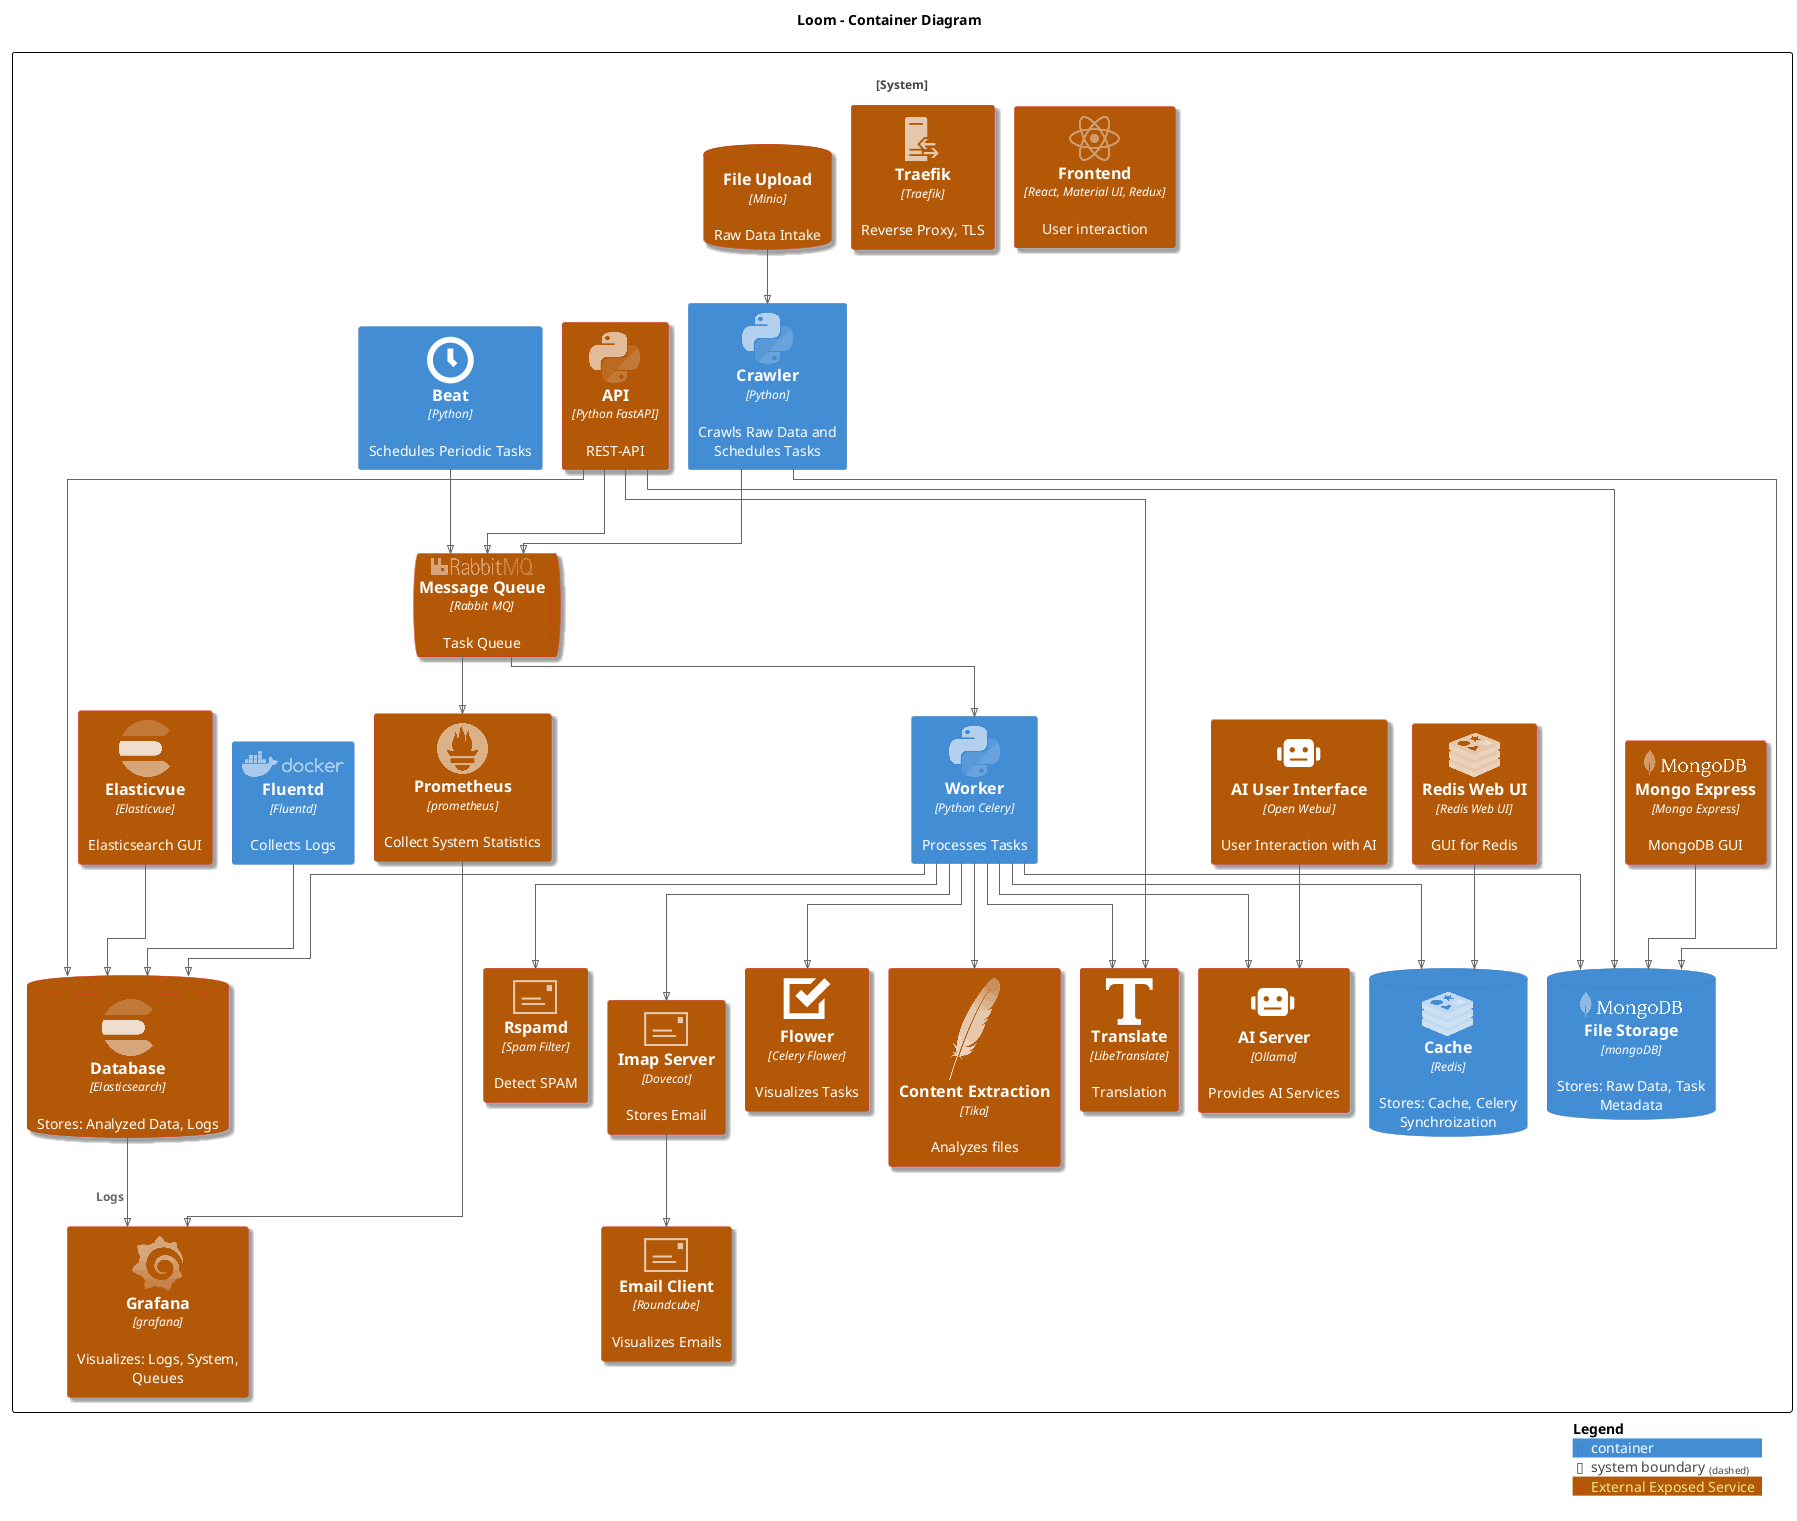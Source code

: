 @startuml ContainerDiagram
!include <C4/C4_Container>


!include <logos/docker>
!include <logos/react>
!include <logos/nodejs>
!include <logos/python>
!include <logos/mongodb>
!include <logos/rabbitmq>
!include <logos/elasticsearch>
!include <logos/redis>
!include <logos/apache>
!include <logos/prometheus>
!include <logos/grafana>

!include <office/Concepts/email>
!include <office/Servers/reverse_proxy>

title Loom - Container Diagram

!pragma layout elk
skinparam ranksep 50
skinparam nodesep 50

AddElementTag("exposed", $legendText="External Exposed Service", $shadowing="true", $bgColor="#b35806", $borderColor="#d73027")

System_Boundary(loom, "") {

    'System_Boundary(frontend_services, "Frontend Services"){
        Container(frontend, "Frontend", "React, Material UI, Redux", "User interaction", $sprite="react", $tags="exposed")
        Container(translate, "Translate", "LibeTranslate", "Translation", $sprite="&text,scale=5", $tags="exposed")
        Container(ai_ui, "AI User Interface", "Open Webui", "User Interaction with AI", $sprite="robot", $tags="exposed")
        Container(email_client, "Email Client", "Roundcube", "Visualizes Emails", $sprite="email", $tags="exposed")

        ContainerDb(minio, "File Upload", "Minio", "Raw Data Intake", $tags="exposed")

        Container(api, "API", "Python FastAPI", "REST-API", $sprite="python", $tags="exposed")
    '}

    'System_Boundary(backend_services, "Backend Services"){
        Container(crawler, "Crawler", "Python", "Crawls Raw Data and Schedules Tasks", $sprite="python")
        Container(beat, "Beat", "Python", "Schedules Periodic Tasks", $sprite="&clock,scale=5")

        Container(worker, "Worker", "Python Celery", "Processes Tasks", $sprite="python")

        Container(imap, "Imap Server", "Dovecot", "Stores Email", $sprite="email", $tags="exposed")

        Container(rspamd, "Rspamd", "Spam Filter", "Detect SPAM", $sprite="email", $tags="exposed")

        ContainerQueue(rabbit, "Message Queue", "Rabbit MQ", "Task Queue", $sprite="rabbitmq", $tags="exposed")
        ContainerDb(redis, "Cache", "Redis", "Stores: Cache, Celery Synchroization", $sprite="redis")
        ContainerDb(mongo, "File Storage", "mongoDB", "Stores: Raw Data, Task Metadata", $sprite="mongodb")
        ContainerDb(es, "Database", "Elasticsearch", "Stores: Analyzed Data, Logs", $sprite="elasticsearch", $tags="exposed")
        Container(tika, "Content Extraction", "Tika", "Analyzes files", $sprite="apache", $tags="exposed")
        Container(ai, "AI Server", "Ollama", "Provides AI Services", $sprite="robot", $tags="exposed")

        Container(fluentd, "Fluentd", "Fluentd", "Collects Logs", $sprite="docker")
        Container(prometheus, "Prometheus", "prometheus", "Collect System Statistics", $sprite="prometheus", $tags="exposed")

        Container(flower, "Flower", "Celery Flower", "Visualizes Tasks", $sprite="&task,scale=5", $tags="exposed")

        Container(elasticvue, "Elasticvue", "Elasticvue", "Elasticsearch GUI", $sprite="elasticsearch", $tags="exposed")
        Container(mongoexpress, "Mongo Express", "Mongo Express", "MongoDB GUI", $sprite="mongodb", $tags="exposed")
        Container(rediswebui, "Redis Web UI", "Redis Web UI", "GUI for Redis", $sprite="redis", $tags="exposed")

        Container(grafana, "Grafana", "grafana", "Visualizes: Logs, System, Queues", $sprite="grafana", $tags="exposed")

        Container(traefik, "Traefik", "Traefik", "Reverse Proxy, TLS", $sprite="reverse_proxy", $tags="exposed")
    '}
}

Rel(minio, crawler, "")

Rel(api, mongo, "")
Rel(api, rabbit, "")
Rel(api, es, "")
Rel(api, translate, "")

Rel(crawler, mongo, "")
Rel(crawler, rabbit, "")

Rel(ai_ui, ai, "")

Rel(imap, email_client, "")

Rel(rabbit, worker, "")

Rel(beat, rabbit, "")

Rel(worker, flower, "")
Rel(worker, redis, "")
Rel(worker, mongo, "")
Rel(worker, es, "")
Rel(worker, tika, "")
Rel(worker, ai, "")
Rel(worker, translate, "")
Rel(worker, imap, "")
Rel(worker, rspamd, "")

Rel(mongoexpress, mongo, "")
Rel(elasticvue, es, "")
Rel(rediswebui, redis, "")
Rel(fluentd, es, "")

Rel(prometheus, grafana, "")
Rel(es, grafana, "Logs")
Rel(rabbit, prometheus, "")

SHOW_LEGEND(true)

@enduml